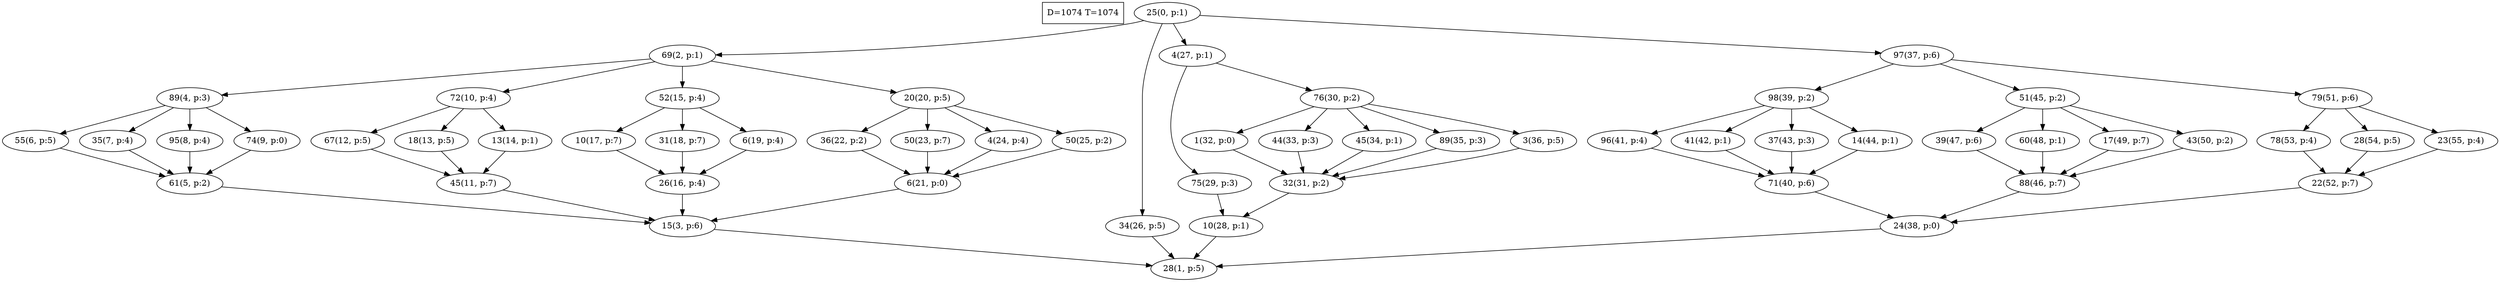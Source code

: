 digraph Task {
i [shape=box, label="D=1074 T=1074"]; 
0 [label="25(0, p:1)"];
1 [label="28(1, p:5)"];
2 [label="69(2, p:1)"];
3 [label="15(3, p:6)"];
4 [label="89(4, p:3)"];
5 [label="61(5, p:2)"];
6 [label="55(6, p:5)"];
7 [label="35(7, p:4)"];
8 [label="95(8, p:4)"];
9 [label="74(9, p:0)"];
10 [label="72(10, p:4)"];
11 [label="45(11, p:7)"];
12 [label="67(12, p:5)"];
13 [label="18(13, p:5)"];
14 [label="13(14, p:1)"];
15 [label="52(15, p:4)"];
16 [label="26(16, p:4)"];
17 [label="10(17, p:7)"];
18 [label="31(18, p:7)"];
19 [label="6(19, p:4)"];
20 [label="20(20, p:5)"];
21 [label="6(21, p:0)"];
22 [label="36(22, p:2)"];
23 [label="50(23, p:7)"];
24 [label="4(24, p:4)"];
25 [label="50(25, p:2)"];
26 [label="34(26, p:5)"];
27 [label="4(27, p:1)"];
28 [label="10(28, p:1)"];
29 [label="75(29, p:3)"];
30 [label="76(30, p:2)"];
31 [label="32(31, p:2)"];
32 [label="1(32, p:0)"];
33 [label="44(33, p:3)"];
34 [label="45(34, p:1)"];
35 [label="89(35, p:3)"];
36 [label="3(36, p:5)"];
37 [label="97(37, p:6)"];
38 [label="24(38, p:0)"];
39 [label="98(39, p:2)"];
40 [label="71(40, p:6)"];
41 [label="96(41, p:4)"];
42 [label="41(42, p:1)"];
43 [label="37(43, p:3)"];
44 [label="14(44, p:1)"];
45 [label="51(45, p:2)"];
46 [label="88(46, p:7)"];
47 [label="39(47, p:6)"];
48 [label="60(48, p:1)"];
49 [label="17(49, p:7)"];
50 [label="43(50, p:2)"];
51 [label="79(51, p:6)"];
52 [label="22(52, p:7)"];
53 [label="78(53, p:4)"];
54 [label="28(54, p:5)"];
55 [label="23(55, p:4)"];
0 -> 2;
0 -> 26;
0 -> 27;
0 -> 37;
2 -> 4;
2 -> 10;
2 -> 15;
2 -> 20;
3 -> 1;
4 -> 6;
4 -> 7;
4 -> 8;
4 -> 9;
5 -> 3;
6 -> 5;
7 -> 5;
8 -> 5;
9 -> 5;
10 -> 12;
10 -> 13;
10 -> 14;
11 -> 3;
12 -> 11;
13 -> 11;
14 -> 11;
15 -> 17;
15 -> 18;
15 -> 19;
16 -> 3;
17 -> 16;
18 -> 16;
19 -> 16;
20 -> 22;
20 -> 23;
20 -> 24;
20 -> 25;
21 -> 3;
22 -> 21;
23 -> 21;
24 -> 21;
25 -> 21;
26 -> 1;
27 -> 29;
27 -> 30;
28 -> 1;
29 -> 28;
30 -> 32;
30 -> 33;
30 -> 34;
30 -> 35;
30 -> 36;
31 -> 28;
32 -> 31;
33 -> 31;
34 -> 31;
35 -> 31;
36 -> 31;
37 -> 39;
37 -> 45;
37 -> 51;
38 -> 1;
39 -> 41;
39 -> 42;
39 -> 43;
39 -> 44;
40 -> 38;
41 -> 40;
42 -> 40;
43 -> 40;
44 -> 40;
45 -> 47;
45 -> 48;
45 -> 49;
45 -> 50;
46 -> 38;
47 -> 46;
48 -> 46;
49 -> 46;
50 -> 46;
51 -> 53;
51 -> 54;
51 -> 55;
52 -> 38;
53 -> 52;
54 -> 52;
55 -> 52;
}